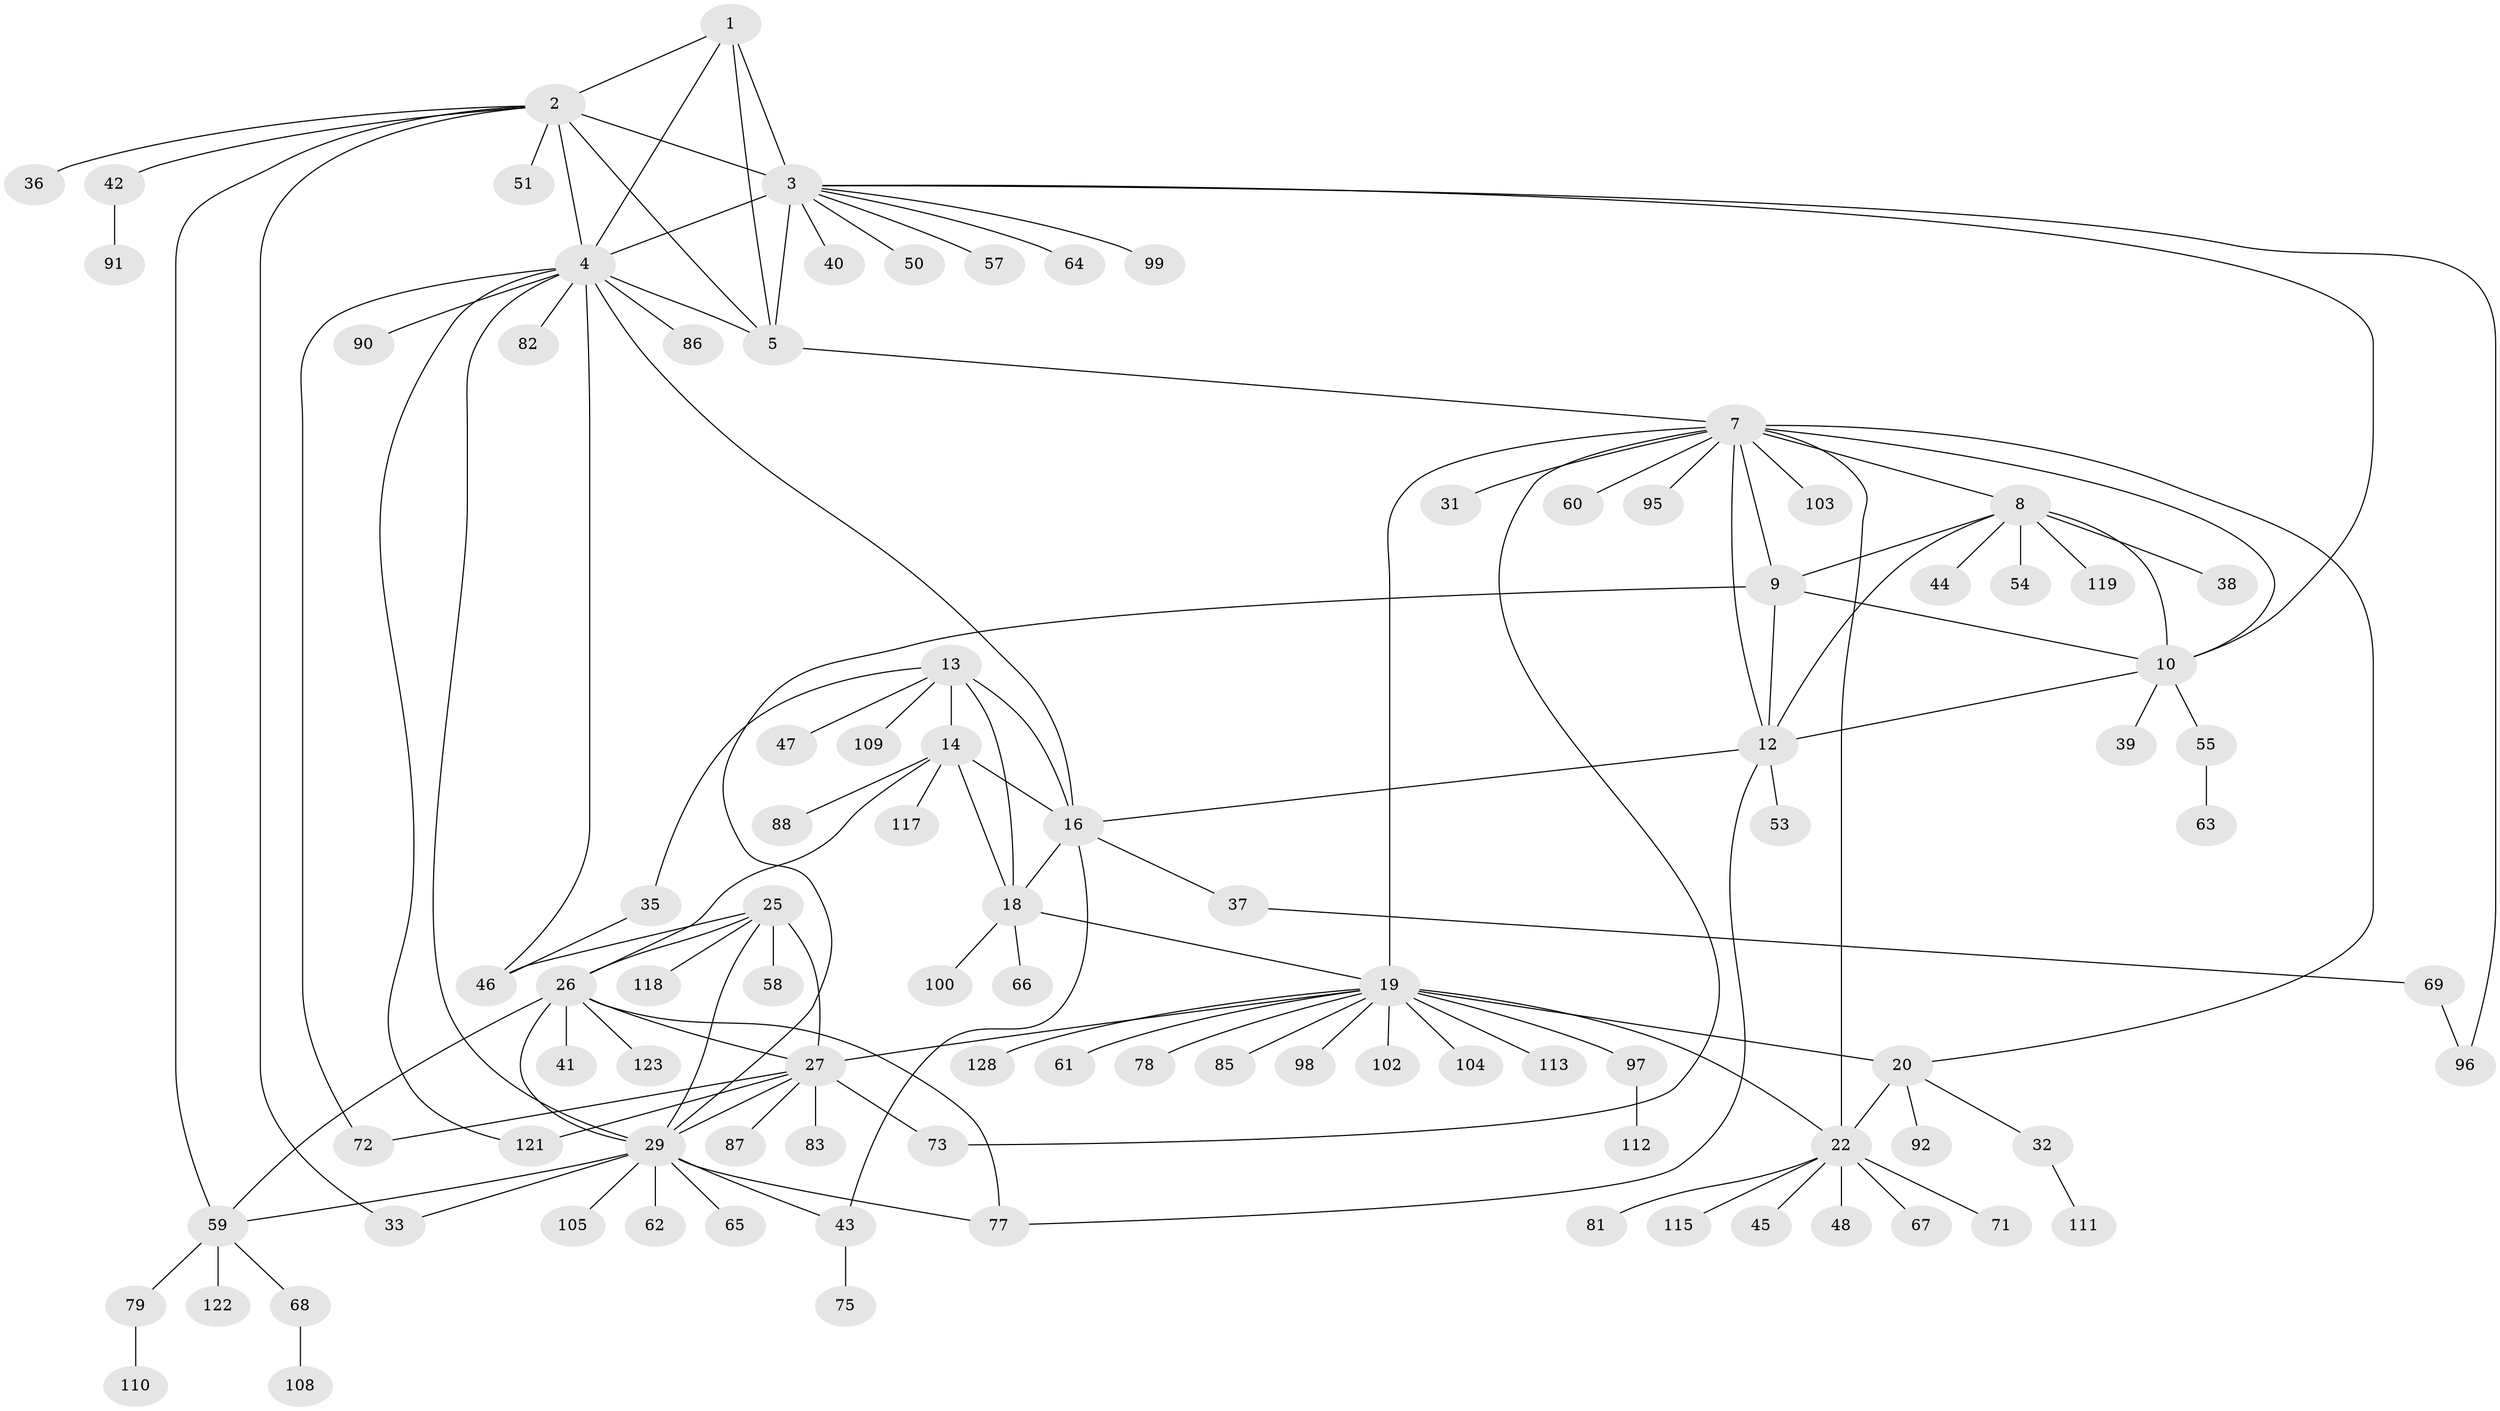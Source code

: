 // Generated by graph-tools (version 1.1) at 2025/52/02/27/25 19:52:15]
// undirected, 97 vertices, 135 edges
graph export_dot {
graph [start="1"]
  node [color=gray90,style=filled];
  1 [super="+34"];
  2 [super="+114"];
  3 [super="+6"];
  4 [super="+49"];
  5 [super="+93"];
  7 [super="+21"];
  8 [super="+76"];
  9 [super="+127"];
  10 [super="+11"];
  12 [super="+94"];
  13 [super="+15"];
  14 [super="+17"];
  16 [super="+125"];
  18 [super="+106"];
  19 [super="+24"];
  20 [super="+56"];
  22 [super="+23"];
  25;
  26 [super="+52"];
  27 [super="+28"];
  29 [super="+30"];
  31;
  32 [super="+124"];
  33;
  35;
  36;
  37 [super="+126"];
  38;
  39;
  40;
  41;
  42;
  43;
  44;
  45;
  46 [super="+101"];
  47;
  48;
  50;
  51 [super="+116"];
  53;
  54;
  55 [super="+74"];
  57;
  58;
  59 [super="+70"];
  60;
  61;
  62;
  63;
  64;
  65;
  66;
  67;
  68 [super="+84"];
  69 [super="+80"];
  71;
  72 [super="+107"];
  73;
  75;
  77 [super="+120"];
  78;
  79 [super="+89"];
  81;
  82;
  83;
  85;
  86;
  87;
  88;
  90;
  91;
  92;
  95;
  96;
  97;
  98;
  99;
  100;
  102;
  103;
  104;
  105;
  108;
  109;
  110;
  111;
  112;
  113;
  115;
  117;
  118;
  119;
  121;
  122;
  123;
  128;
  1 -- 2;
  1 -- 3 [weight=2];
  1 -- 4;
  1 -- 5;
  2 -- 3 [weight=2];
  2 -- 4;
  2 -- 5;
  2 -- 33;
  2 -- 36;
  2 -- 42;
  2 -- 51;
  2 -- 59;
  3 -- 4 [weight=2];
  3 -- 5 [weight=2];
  3 -- 10;
  3 -- 40;
  3 -- 96;
  3 -- 64;
  3 -- 99;
  3 -- 50;
  3 -- 57;
  4 -- 5;
  4 -- 16;
  4 -- 29;
  4 -- 46;
  4 -- 72;
  4 -- 82;
  4 -- 86;
  4 -- 121;
  4 -- 90;
  5 -- 7;
  7 -- 8;
  7 -- 9;
  7 -- 10 [weight=2];
  7 -- 12;
  7 -- 31;
  7 -- 60;
  7 -- 73;
  7 -- 95;
  7 -- 19 [weight=2];
  7 -- 20;
  7 -- 22 [weight=2];
  7 -- 103;
  8 -- 9;
  8 -- 10 [weight=2];
  8 -- 12;
  8 -- 38;
  8 -- 44;
  8 -- 54;
  8 -- 119;
  9 -- 10 [weight=2];
  9 -- 12;
  9 -- 29;
  10 -- 12 [weight=2];
  10 -- 55;
  10 -- 39;
  12 -- 16;
  12 -- 53;
  12 -- 77;
  13 -- 14 [weight=4];
  13 -- 16 [weight=2];
  13 -- 18 [weight=2];
  13 -- 35;
  13 -- 47;
  13 -- 109;
  14 -- 16 [weight=2];
  14 -- 18 [weight=2];
  14 -- 26;
  14 -- 88;
  14 -- 117;
  16 -- 18;
  16 -- 37;
  16 -- 43;
  18 -- 19;
  18 -- 66;
  18 -- 100;
  19 -- 20 [weight=2];
  19 -- 22 [weight=4];
  19 -- 27;
  19 -- 78;
  19 -- 85;
  19 -- 97;
  19 -- 98;
  19 -- 104;
  19 -- 128;
  19 -- 102;
  19 -- 113;
  19 -- 61;
  20 -- 22 [weight=2];
  20 -- 32;
  20 -- 92;
  22 -- 67;
  22 -- 81;
  22 -- 115;
  22 -- 71;
  22 -- 45;
  22 -- 48;
  25 -- 26;
  25 -- 27 [weight=2];
  25 -- 29 [weight=2];
  25 -- 46;
  25 -- 58;
  25 -- 118;
  26 -- 27 [weight=2];
  26 -- 29 [weight=2];
  26 -- 41;
  26 -- 59;
  26 -- 123;
  26 -- 77;
  27 -- 29 [weight=4];
  27 -- 73;
  27 -- 121;
  27 -- 83;
  27 -- 87;
  27 -- 72;
  29 -- 33;
  29 -- 62;
  29 -- 77;
  29 -- 105;
  29 -- 65;
  29 -- 43;
  29 -- 59;
  32 -- 111;
  35 -- 46;
  37 -- 69;
  42 -- 91;
  43 -- 75;
  55 -- 63;
  59 -- 68;
  59 -- 79;
  59 -- 122;
  68 -- 108;
  69 -- 96;
  79 -- 110;
  97 -- 112;
}
